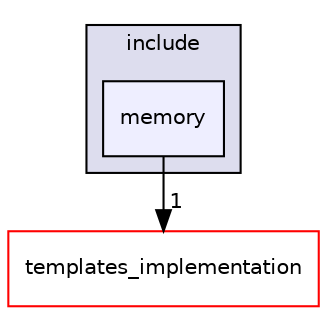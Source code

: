 digraph "D:/Pool/eclipse-workspace_aarch64/newspace/raspiOS/include/memory" {
  compound=true
  node [ fontsize="10", fontname="Helvetica"];
  edge [ labelfontsize="10", labelfontname="Helvetica"];
  subgraph clusterdir_d44c64559bbebec7f509842c48db8b23 {
    graph [ bgcolor="#ddddee", pencolor="black", label="include" fontname="Helvetica", fontsize="10", URL="dir_d44c64559bbebec7f509842c48db8b23.html"]
  dir_1d52781e224d924275d803a20aa4cb0e [shape=box, label="memory", style="filled", fillcolor="#eeeeff", pencolor="black", URL="dir_1d52781e224d924275d803a20aa4cb0e.html"];
  }
  dir_b926265dddcbd40e5e3241dea5a14f9d [shape=box label="templates_implementation" fillcolor="white" style="filled" color="red" URL="dir_b926265dddcbd40e5e3241dea5a14f9d.html"];
  dir_1d52781e224d924275d803a20aa4cb0e->dir_b926265dddcbd40e5e3241dea5a14f9d [headlabel="1", labeldistance=1.5 headhref="dir_000022_000010.html"];
}
